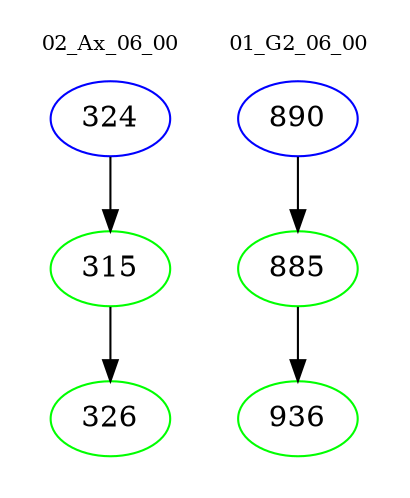 digraph{
subgraph cluster_0 {
color = white
label = "02_Ax_06_00";
fontsize=10;
T0_324 [label="324", color="blue"]
T0_324 -> T0_315 [color="black"]
T0_315 [label="315", color="green"]
T0_315 -> T0_326 [color="black"]
T0_326 [label="326", color="green"]
}
subgraph cluster_1 {
color = white
label = "01_G2_06_00";
fontsize=10;
T1_890 [label="890", color="blue"]
T1_890 -> T1_885 [color="black"]
T1_885 [label="885", color="green"]
T1_885 -> T1_936 [color="black"]
T1_936 [label="936", color="green"]
}
}
